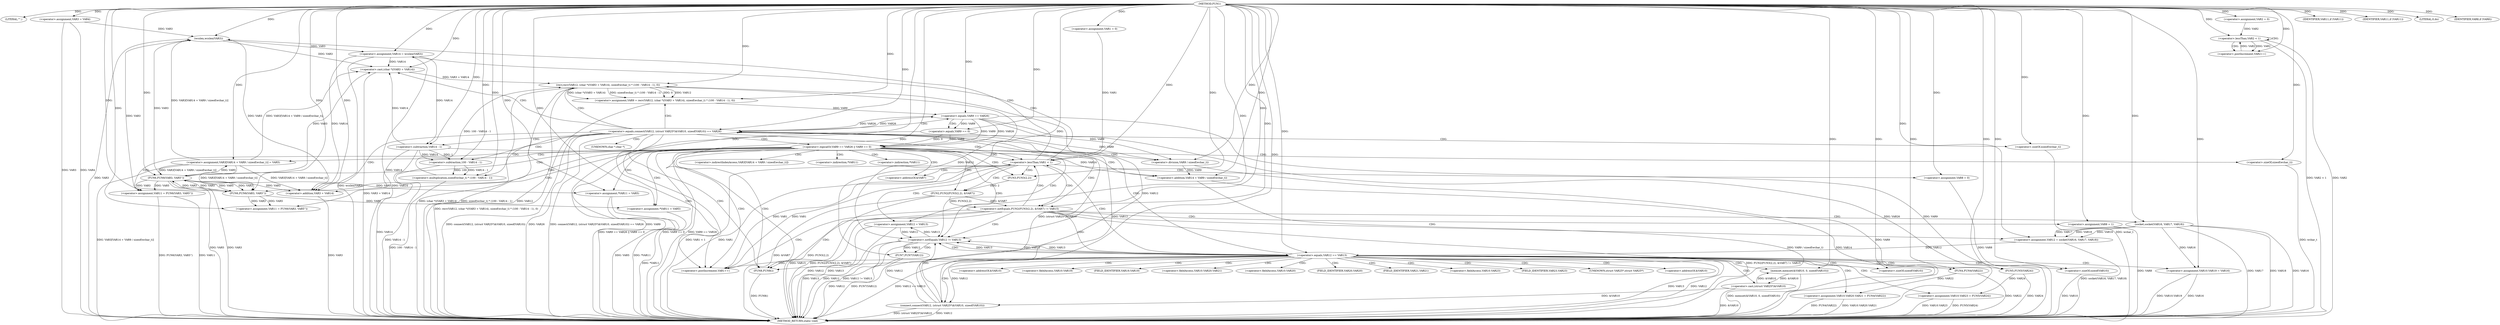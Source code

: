 digraph FUN1 {  
"1000100" [label = "(METHOD,FUN1)" ]
"1000287" [label = "(METHOD_RETURN,static void)" ]
"1000105" [label = "(LITERAL,\"\",)" ]
"1000106" [label = "(<operator>.assignment,VAR3 = VAR4)" ]
"1000110" [label = "(<operator>.assignment,VAR1 = 0)" ]
"1000113" [label = "(<operator>.lessThan,VAR1 < 1)" ]
"1000116" [label = "(<operator>.postIncrement,VAR1++)" ]
"1000122" [label = "(<operator>.assignment,VAR8 = 0)" ]
"1000129" [label = "(<operator>.assignment,VAR12 = VAR13)" ]
"1000133" [label = "(<operator>.assignment,VAR14 = wcslen(VAR3))" ]
"1000135" [label = "(wcslen,wcslen(VAR3))" ]
"1000140" [label = "(<operator>.notEquals,FUN2(FUN3(2,2), &VAR7) != VAR15)" ]
"1000141" [label = "(FUN2,FUN2(FUN3(2,2), &VAR7))" ]
"1000142" [label = "(FUN3,FUN3(2,2))" ]
"1000150" [label = "(<operator>.assignment,VAR8 = 1)" ]
"1000153" [label = "(<operator>.assignment,VAR12 = socket(VAR16, VAR17, VAR18))" ]
"1000155" [label = "(socket,socket(VAR16, VAR17, VAR18))" ]
"1000160" [label = "(<operator>.equals,VAR12 == VAR13)" ]
"1000165" [label = "(memset,memset(&VAR10, 0, sizeof(VAR10)))" ]
"1000169" [label = "(<operator>.sizeOf,sizeof(VAR10))" ]
"1000171" [label = "(<operator>.assignment,VAR10.VAR19 = VAR16)" ]
"1000176" [label = "(<operator>.assignment,VAR10.VAR20.VAR21 = FUN4(VAR22))" ]
"1000182" [label = "(FUN4,FUN4(VAR22))" ]
"1000184" [label = "(<operator>.assignment,VAR10.VAR23 = FUN5(VAR24))" ]
"1000188" [label = "(FUN5,FUN5(VAR24))" ]
"1000191" [label = "(<operator>.equals,connect(VAR12, (struct VAR25*)&VAR10, sizeof(VAR10)) == VAR26)" ]
"1000192" [label = "(connect,connect(VAR12, (struct VAR25*)&VAR10, sizeof(VAR10)))" ]
"1000194" [label = "(<operator>.cast,(struct VAR25*)&VAR10)" ]
"1000198" [label = "(<operator>.sizeOf,sizeof(VAR10))" ]
"1000203" [label = "(<operator>.assignment,VAR9 = recv(VAR12, (char *)(VAR3 + VAR14), sizeof(wchar_t) * (100 - VAR14 - 1), 0))" ]
"1000205" [label = "(recv,recv(VAR12, (char *)(VAR3 + VAR14), sizeof(wchar_t) * (100 - VAR14 - 1), 0))" ]
"1000207" [label = "(<operator>.cast,(char *)(VAR3 + VAR14))" ]
"1000209" [label = "(<operator>.addition,VAR3 + VAR14)" ]
"1000212" [label = "(<operator>.multiplication,sizeof(wchar_t) * (100 - VAR14 - 1))" ]
"1000213" [label = "(<operator>.sizeOf,sizeof(wchar_t))" ]
"1000215" [label = "(<operator>.subtraction,100 - VAR14 - 1)" ]
"1000217" [label = "(<operator>.subtraction,VAR14 - 1)" ]
"1000222" [label = "(<operator>.logicalOr,VAR9 == VAR26 || VAR9 == 0)" ]
"1000223" [label = "(<operator>.equals,VAR9 == VAR26)" ]
"1000226" [label = "(<operator>.equals,VAR9 == 0)" ]
"1000231" [label = "(<operator>.assignment,VAR3[VAR14 + VAR9 / sizeof(wchar_t)] = VAR5)" ]
"1000234" [label = "(<operator>.addition,VAR14 + VAR9 / sizeof(wchar_t))" ]
"1000236" [label = "(<operator>.division,VAR9 / sizeof(wchar_t))" ]
"1000238" [label = "(<operator>.sizeOf,sizeof(wchar_t))" ]
"1000241" [label = "(<operator>.assignment,VAR11 = FUN6(VAR3, VAR5''))" ]
"1000243" [label = "(FUN6,FUN6(VAR3, VAR5''))" ]
"1000247" [label = "(IDENTIFIER,VAR11,if (VAR11))" ]
"1000249" [label = "(<operator>.assignment,*VAR11 = VAR5)" ]
"1000253" [label = "(<operator>.assignment,VAR11 = FUN6(VAR3, VAR5''))" ]
"1000255" [label = "(FUN6,FUN6(VAR3, VAR5''))" ]
"1000259" [label = "(IDENTIFIER,VAR11,if (VAR11))" ]
"1000261" [label = "(<operator>.assignment,*VAR11 = VAR5)" ]
"1000265" [label = "(LITERAL,0,do)" ]
"1000267" [label = "(<operator>.notEquals,VAR12 != VAR13)" ]
"1000271" [label = "(FUN7,FUN7(VAR12))" ]
"1000274" [label = "(IDENTIFIER,VAR8,if (VAR8))" ]
"1000276" [label = "(FUN8,FUN8())" ]
"1000278" [label = "(<operator>.assignment,VAR2 = 0)" ]
"1000281" [label = "(<operator>.lessThan,VAR2 < 1)" ]
"1000284" [label = "(<operator>.postIncrement,VAR2++)" ]
"1000145" [label = "(<operator>.addressOf,&VAR7)" ]
"1000166" [label = "(<operator>.addressOf,&VAR10)" ]
"1000172" [label = "(<operator>.fieldAccess,VAR10.VAR19)" ]
"1000174" [label = "(FIELD_IDENTIFIER,VAR19,VAR19)" ]
"1000177" [label = "(<operator>.fieldAccess,VAR10.VAR20.VAR21)" ]
"1000178" [label = "(<operator>.fieldAccess,VAR10.VAR20)" ]
"1000180" [label = "(FIELD_IDENTIFIER,VAR20,VAR20)" ]
"1000181" [label = "(FIELD_IDENTIFIER,VAR21,VAR21)" ]
"1000185" [label = "(<operator>.fieldAccess,VAR10.VAR23)" ]
"1000187" [label = "(FIELD_IDENTIFIER,VAR23,VAR23)" ]
"1000195" [label = "(UNKNOWN,struct VAR25*,struct VAR25*)" ]
"1000196" [label = "(<operator>.addressOf,&VAR10)" ]
"1000208" [label = "(UNKNOWN,char *,char *)" ]
"1000232" [label = "(<operator>.indirectIndexAccess,VAR3[VAR14 + VAR9 / sizeof(wchar_t)])" ]
"1000250" [label = "(<operator>.indirection,*VAR11)" ]
"1000262" [label = "(<operator>.indirection,*VAR11)" ]
  "1000129" -> "1000287"  [ label = "DDG: VAR12"] 
  "1000184" -> "1000287"  [ label = "DDG: VAR10.VAR23"] 
  "1000253" -> "1000287"  [ label = "DDG: FUN6(VAR3, VAR5'')"] 
  "1000222" -> "1000287"  [ label = "DDG: VAR9 == 0"] 
  "1000176" -> "1000287"  [ label = "DDG: FUN4(VAR22)"] 
  "1000184" -> "1000287"  [ label = "DDG: FUN5(VAR24)"] 
  "1000171" -> "1000287"  [ label = "DDG: VAR10.VAR19"] 
  "1000141" -> "1000287"  [ label = "DDG: FUN3(2,2)"] 
  "1000223" -> "1000287"  [ label = "DDG: VAR26"] 
  "1000192" -> "1000287"  [ label = "DDG: (struct VAR25*)&VAR10"] 
  "1000226" -> "1000287"  [ label = "DDG: VAR9"] 
  "1000222" -> "1000287"  [ label = "DDG: VAR9 == VAR26"] 
  "1000106" -> "1000287"  [ label = "DDG: VAR4"] 
  "1000236" -> "1000287"  [ label = "DDG: VAR9"] 
  "1000207" -> "1000287"  [ label = "DDG: VAR3 + VAR14"] 
  "1000281" -> "1000287"  [ label = "DDG: VAR2"] 
  "1000209" -> "1000287"  [ label = "DDG: VAR3"] 
  "1000106" -> "1000287"  [ label = "DDG: VAR3"] 
  "1000234" -> "1000287"  [ label = "DDG: VAR9 / sizeof(wchar_t)"] 
  "1000150" -> "1000287"  [ label = "DDG: VAR8"] 
  "1000238" -> "1000287"  [ label = "DDG: wchar_t"] 
  "1000234" -> "1000287"  [ label = "DDG: VAR14"] 
  "1000191" -> "1000287"  [ label = "DDG: VAR26"] 
  "1000155" -> "1000287"  [ label = "DDG: VAR17"] 
  "1000215" -> "1000287"  [ label = "DDG: VAR14 - 1"] 
  "1000160" -> "1000287"  [ label = "DDG: VAR12 == VAR13"] 
  "1000213" -> "1000287"  [ label = "DDG: wchar_t"] 
  "1000253" -> "1000287"  [ label = "DDG: VAR11"] 
  "1000188" -> "1000287"  [ label = "DDG: VAR24"] 
  "1000113" -> "1000287"  [ label = "DDG: VAR1"] 
  "1000205" -> "1000287"  [ label = "DDG: VAR12"] 
  "1000122" -> "1000287"  [ label = "DDG: VAR8"] 
  "1000140" -> "1000287"  [ label = "DDG: FUN2(FUN3(2,2), &VAR7)"] 
  "1000267" -> "1000287"  [ label = "DDG: VAR13"] 
  "1000140" -> "1000287"  [ label = "DDG: FUN2(FUN3(2,2), &VAR7) != VAR15"] 
  "1000267" -> "1000287"  [ label = "DDG: VAR12"] 
  "1000153" -> "1000287"  [ label = "DDG: socket(VAR16, VAR17, VAR18)"] 
  "1000155" -> "1000287"  [ label = "DDG: VAR18"] 
  "1000267" -> "1000287"  [ label = "DDG: VAR12 != VAR13"] 
  "1000133" -> "1000287"  [ label = "DDG: VAR14"] 
  "1000191" -> "1000287"  [ label = "DDG: connect(VAR12, (struct VAR25*)&VAR10, sizeof(VAR10)) == VAR26"] 
  "1000261" -> "1000287"  [ label = "DDG: VAR5"] 
  "1000217" -> "1000287"  [ label = "DDG: VAR14"] 
  "1000222" -> "1000287"  [ label = "DDG: VAR9 == VAR26 || VAR9 == 0"] 
  "1000205" -> "1000287"  [ label = "DDG: (char *)(VAR3 + VAR14)"] 
  "1000276" -> "1000287"  [ label = "DDG: FUN8()"] 
  "1000205" -> "1000287"  [ label = "DDG: sizeof(wchar_t) * (100 - VAR14 - 1)"] 
  "1000261" -> "1000287"  [ label = "DDG: *VAR11"] 
  "1000198" -> "1000287"  [ label = "DDG: VAR10"] 
  "1000231" -> "1000287"  [ label = "DDG: VAR3[VAR14 + VAR9 / sizeof(wchar_t)]"] 
  "1000133" -> "1000287"  [ label = "DDG: wcslen(VAR3)"] 
  "1000192" -> "1000287"  [ label = "DDG: VAR12"] 
  "1000113" -> "1000287"  [ label = "DDG: VAR1 < 1"] 
  "1000281" -> "1000287"  [ label = "DDG: VAR2 < 1"] 
  "1000135" -> "1000287"  [ label = "DDG: VAR3"] 
  "1000141" -> "1000287"  [ label = "DDG: &VAR7"] 
  "1000212" -> "1000287"  [ label = "DDG: 100 - VAR14 - 1"] 
  "1000176" -> "1000287"  [ label = "DDG: VAR10.VAR20.VAR21"] 
  "1000255" -> "1000287"  [ label = "DDG: VAR5"] 
  "1000155" -> "1000287"  [ label = "DDG: VAR16"] 
  "1000249" -> "1000287"  [ label = "DDG: *VAR11"] 
  "1000271" -> "1000287"  [ label = "DDG: VAR12"] 
  "1000203" -> "1000287"  [ label = "DDG: recv(VAR12, (char *)(VAR3 + VAR14), sizeof(wchar_t) * (100 - VAR14 - 1), 0)"] 
  "1000255" -> "1000287"  [ label = "DDG: VAR3"] 
  "1000194" -> "1000287"  [ label = "DDG: &VAR10"] 
  "1000160" -> "1000287"  [ label = "DDG: VAR13"] 
  "1000140" -> "1000287"  [ label = "DDG: VAR15"] 
  "1000160" -> "1000287"  [ label = "DDG: VAR12"] 
  "1000271" -> "1000287"  [ label = "DDG: FUN7(VAR12)"] 
  "1000182" -> "1000287"  [ label = "DDG: VAR22"] 
  "1000191" -> "1000287"  [ label = "DDG: connect(VAR12, (struct VAR25*)&VAR10, sizeof(VAR10))"] 
  "1000171" -> "1000287"  [ label = "DDG: VAR16"] 
  "1000223" -> "1000287"  [ label = "DDG: VAR9"] 
  "1000129" -> "1000287"  [ label = "DDG: VAR13"] 
  "1000165" -> "1000287"  [ label = "DDG: memset(&VAR10, 0, sizeof(VAR10))"] 
  "1000100" -> "1000105"  [ label = "DDG: "] 
  "1000100" -> "1000106"  [ label = "DDG: "] 
  "1000100" -> "1000110"  [ label = "DDG: "] 
  "1000116" -> "1000113"  [ label = "DDG: VAR1"] 
  "1000110" -> "1000113"  [ label = "DDG: VAR1"] 
  "1000100" -> "1000113"  [ label = "DDG: "] 
  "1000113" -> "1000116"  [ label = "DDG: VAR1"] 
  "1000100" -> "1000116"  [ label = "DDG: "] 
  "1000100" -> "1000122"  [ label = "DDG: "] 
  "1000267" -> "1000129"  [ label = "DDG: VAR13"] 
  "1000100" -> "1000129"  [ label = "DDG: "] 
  "1000135" -> "1000133"  [ label = "DDG: VAR3"] 
  "1000100" -> "1000133"  [ label = "DDG: "] 
  "1000231" -> "1000135"  [ label = "DDG: VAR3[VAR14 + VAR9 / sizeof(wchar_t)]"] 
  "1000255" -> "1000135"  [ label = "DDG: VAR3"] 
  "1000106" -> "1000135"  [ label = "DDG: VAR3"] 
  "1000100" -> "1000135"  [ label = "DDG: "] 
  "1000141" -> "1000140"  [ label = "DDG: FUN3(2,2)"] 
  "1000141" -> "1000140"  [ label = "DDG: &VAR7"] 
  "1000142" -> "1000141"  [ label = "DDG: 2"] 
  "1000100" -> "1000142"  [ label = "DDG: "] 
  "1000100" -> "1000140"  [ label = "DDG: "] 
  "1000100" -> "1000150"  [ label = "DDG: "] 
  "1000155" -> "1000153"  [ label = "DDG: VAR16"] 
  "1000155" -> "1000153"  [ label = "DDG: VAR17"] 
  "1000155" -> "1000153"  [ label = "DDG: VAR18"] 
  "1000100" -> "1000153"  [ label = "DDG: "] 
  "1000100" -> "1000155"  [ label = "DDG: "] 
  "1000153" -> "1000160"  [ label = "DDG: VAR12"] 
  "1000100" -> "1000160"  [ label = "DDG: "] 
  "1000267" -> "1000160"  [ label = "DDG: VAR13"] 
  "1000194" -> "1000165"  [ label = "DDG: &VAR10"] 
  "1000100" -> "1000165"  [ label = "DDG: "] 
  "1000100" -> "1000169"  [ label = "DDG: "] 
  "1000155" -> "1000171"  [ label = "DDG: VAR16"] 
  "1000100" -> "1000171"  [ label = "DDG: "] 
  "1000182" -> "1000176"  [ label = "DDG: VAR22"] 
  "1000100" -> "1000182"  [ label = "DDG: "] 
  "1000188" -> "1000184"  [ label = "DDG: VAR24"] 
  "1000100" -> "1000188"  [ label = "DDG: "] 
  "1000192" -> "1000191"  [ label = "DDG: VAR12"] 
  "1000192" -> "1000191"  [ label = "DDG: (struct VAR25*)&VAR10"] 
  "1000160" -> "1000192"  [ label = "DDG: VAR12"] 
  "1000100" -> "1000192"  [ label = "DDG: "] 
  "1000194" -> "1000192"  [ label = "DDG: &VAR10"] 
  "1000165" -> "1000194"  [ label = "DDG: &VAR10"] 
  "1000100" -> "1000198"  [ label = "DDG: "] 
  "1000223" -> "1000191"  [ label = "DDG: VAR26"] 
  "1000100" -> "1000191"  [ label = "DDG: "] 
  "1000205" -> "1000203"  [ label = "DDG: VAR12"] 
  "1000205" -> "1000203"  [ label = "DDG: (char *)(VAR3 + VAR14)"] 
  "1000205" -> "1000203"  [ label = "DDG: sizeof(wchar_t) * (100 - VAR14 - 1)"] 
  "1000205" -> "1000203"  [ label = "DDG: 0"] 
  "1000100" -> "1000203"  [ label = "DDG: "] 
  "1000192" -> "1000205"  [ label = "DDG: VAR12"] 
  "1000100" -> "1000205"  [ label = "DDG: "] 
  "1000207" -> "1000205"  [ label = "DDG: VAR3 + VAR14"] 
  "1000231" -> "1000207"  [ label = "DDG: VAR3[VAR14 + VAR9 / sizeof(wchar_t)]"] 
  "1000135" -> "1000207"  [ label = "DDG: VAR3"] 
  "1000255" -> "1000207"  [ label = "DDG: VAR3"] 
  "1000100" -> "1000207"  [ label = "DDG: "] 
  "1000133" -> "1000207"  [ label = "DDG: VAR14"] 
  "1000217" -> "1000207"  [ label = "DDG: VAR14"] 
  "1000231" -> "1000209"  [ label = "DDG: VAR3[VAR14 + VAR9 / sizeof(wchar_t)]"] 
  "1000135" -> "1000209"  [ label = "DDG: VAR3"] 
  "1000255" -> "1000209"  [ label = "DDG: VAR3"] 
  "1000100" -> "1000209"  [ label = "DDG: "] 
  "1000133" -> "1000209"  [ label = "DDG: VAR14"] 
  "1000217" -> "1000209"  [ label = "DDG: VAR14"] 
  "1000212" -> "1000205"  [ label = "DDG: 100 - VAR14 - 1"] 
  "1000100" -> "1000212"  [ label = "DDG: "] 
  "1000100" -> "1000213"  [ label = "DDG: "] 
  "1000215" -> "1000212"  [ label = "DDG: 100"] 
  "1000215" -> "1000212"  [ label = "DDG: VAR14 - 1"] 
  "1000100" -> "1000215"  [ label = "DDG: "] 
  "1000217" -> "1000215"  [ label = "DDG: VAR14"] 
  "1000217" -> "1000215"  [ label = "DDG: 1"] 
  "1000100" -> "1000217"  [ label = "DDG: "] 
  "1000133" -> "1000217"  [ label = "DDG: VAR14"] 
  "1000223" -> "1000222"  [ label = "DDG: VAR9"] 
  "1000223" -> "1000222"  [ label = "DDG: VAR26"] 
  "1000203" -> "1000223"  [ label = "DDG: VAR9"] 
  "1000100" -> "1000223"  [ label = "DDG: "] 
  "1000191" -> "1000223"  [ label = "DDG: VAR26"] 
  "1000226" -> "1000222"  [ label = "DDG: VAR9"] 
  "1000226" -> "1000222"  [ label = "DDG: 0"] 
  "1000223" -> "1000226"  [ label = "DDG: VAR9"] 
  "1000100" -> "1000226"  [ label = "DDG: "] 
  "1000255" -> "1000231"  [ label = "DDG: VAR5"] 
  "1000100" -> "1000231"  [ label = "DDG: "] 
  "1000217" -> "1000234"  [ label = "DDG: VAR14"] 
  "1000100" -> "1000234"  [ label = "DDG: "] 
  "1000236" -> "1000234"  [ label = "DDG: VAR9"] 
  "1000226" -> "1000236"  [ label = "DDG: VAR9"] 
  "1000223" -> "1000236"  [ label = "DDG: VAR9"] 
  "1000100" -> "1000236"  [ label = "DDG: "] 
  "1000100" -> "1000238"  [ label = "DDG: "] 
  "1000243" -> "1000241"  [ label = "DDG: VAR3"] 
  "1000243" -> "1000241"  [ label = "DDG: VAR5"] 
  "1000100" -> "1000241"  [ label = "DDG: "] 
  "1000231" -> "1000243"  [ label = "DDG: VAR3[VAR14 + VAR9 / sizeof(wchar_t)]"] 
  "1000100" -> "1000243"  [ label = "DDG: "] 
  "1000135" -> "1000243"  [ label = "DDG: VAR3"] 
  "1000255" -> "1000243"  [ label = "DDG: VAR3"] 
  "1000255" -> "1000243"  [ label = "DDG: VAR5"] 
  "1000100" -> "1000247"  [ label = "DDG: "] 
  "1000243" -> "1000249"  [ label = "DDG: VAR5"] 
  "1000100" -> "1000249"  [ label = "DDG: "] 
  "1000255" -> "1000253"  [ label = "DDG: VAR3"] 
  "1000255" -> "1000253"  [ label = "DDG: VAR5"] 
  "1000100" -> "1000253"  [ label = "DDG: "] 
  "1000231" -> "1000255"  [ label = "DDG: VAR3[VAR14 + VAR9 / sizeof(wchar_t)]"] 
  "1000243" -> "1000255"  [ label = "DDG: VAR3"] 
  "1000100" -> "1000255"  [ label = "DDG: "] 
  "1000243" -> "1000255"  [ label = "DDG: VAR5"] 
  "1000100" -> "1000259"  [ label = "DDG: "] 
  "1000255" -> "1000261"  [ label = "DDG: VAR5"] 
  "1000100" -> "1000261"  [ label = "DDG: "] 
  "1000100" -> "1000265"  [ label = "DDG: "] 
  "1000129" -> "1000267"  [ label = "DDG: VAR12"] 
  "1000205" -> "1000267"  [ label = "DDG: VAR12"] 
  "1000192" -> "1000267"  [ label = "DDG: VAR12"] 
  "1000160" -> "1000267"  [ label = "DDG: VAR12"] 
  "1000100" -> "1000267"  [ label = "DDG: "] 
  "1000160" -> "1000267"  [ label = "DDG: VAR13"] 
  "1000267" -> "1000271"  [ label = "DDG: VAR12"] 
  "1000100" -> "1000271"  [ label = "DDG: "] 
  "1000100" -> "1000274"  [ label = "DDG: "] 
  "1000100" -> "1000276"  [ label = "DDG: "] 
  "1000100" -> "1000278"  [ label = "DDG: "] 
  "1000284" -> "1000281"  [ label = "DDG: VAR2"] 
  "1000278" -> "1000281"  [ label = "DDG: VAR2"] 
  "1000100" -> "1000281"  [ label = "DDG: "] 
  "1000281" -> "1000284"  [ label = "DDG: VAR2"] 
  "1000100" -> "1000284"  [ label = "DDG: "] 
  "1000113" -> "1000142"  [ label = "CDG: "] 
  "1000113" -> "1000141"  [ label = "CDG: "] 
  "1000113" -> "1000133"  [ label = "CDG: "] 
  "1000113" -> "1000122"  [ label = "CDG: "] 
  "1000113" -> "1000145"  [ label = "CDG: "] 
  "1000113" -> "1000135"  [ label = "CDG: "] 
  "1000113" -> "1000129"  [ label = "CDG: "] 
  "1000113" -> "1000140"  [ label = "CDG: "] 
  "1000140" -> "1000150"  [ label = "CDG: "] 
  "1000140" -> "1000160"  [ label = "CDG: "] 
  "1000140" -> "1000153"  [ label = "CDG: "] 
  "1000140" -> "1000155"  [ label = "CDG: "] 
  "1000140" -> "1000116"  [ label = "CDG: "] 
  "1000140" -> "1000113"  [ label = "CDG: "] 
  "1000140" -> "1000267"  [ label = "CDG: "] 
  "1000140" -> "1000276"  [ label = "CDG: "] 
  "1000160" -> "1000174"  [ label = "CDG: "] 
  "1000160" -> "1000191"  [ label = "CDG: "] 
  "1000160" -> "1000182"  [ label = "CDG: "] 
  "1000160" -> "1000166"  [ label = "CDG: "] 
  "1000160" -> "1000180"  [ label = "CDG: "] 
  "1000160" -> "1000165"  [ label = "CDG: "] 
  "1000160" -> "1000188"  [ label = "CDG: "] 
  "1000160" -> "1000194"  [ label = "CDG: "] 
  "1000160" -> "1000192"  [ label = "CDG: "] 
  "1000160" -> "1000176"  [ label = "CDG: "] 
  "1000160" -> "1000198"  [ label = "CDG: "] 
  "1000160" -> "1000187"  [ label = "CDG: "] 
  "1000160" -> "1000185"  [ label = "CDG: "] 
  "1000160" -> "1000195"  [ label = "CDG: "] 
  "1000160" -> "1000172"  [ label = "CDG: "] 
  "1000160" -> "1000169"  [ label = "CDG: "] 
  "1000160" -> "1000196"  [ label = "CDG: "] 
  "1000160" -> "1000178"  [ label = "CDG: "] 
  "1000160" -> "1000171"  [ label = "CDG: "] 
  "1000160" -> "1000184"  [ label = "CDG: "] 
  "1000160" -> "1000177"  [ label = "CDG: "] 
  "1000160" -> "1000181"  [ label = "CDG: "] 
  "1000160" -> "1000116"  [ label = "CDG: "] 
  "1000160" -> "1000113"  [ label = "CDG: "] 
  "1000160" -> "1000267"  [ label = "CDG: "] 
  "1000160" -> "1000276"  [ label = "CDG: "] 
  "1000191" -> "1000208"  [ label = "CDG: "] 
  "1000191" -> "1000222"  [ label = "CDG: "] 
  "1000191" -> "1000217"  [ label = "CDG: "] 
  "1000191" -> "1000213"  [ label = "CDG: "] 
  "1000191" -> "1000212"  [ label = "CDG: "] 
  "1000191" -> "1000215"  [ label = "CDG: "] 
  "1000191" -> "1000207"  [ label = "CDG: "] 
  "1000191" -> "1000203"  [ label = "CDG: "] 
  "1000191" -> "1000205"  [ label = "CDG: "] 
  "1000191" -> "1000209"  [ label = "CDG: "] 
  "1000191" -> "1000223"  [ label = "CDG: "] 
  "1000191" -> "1000116"  [ label = "CDG: "] 
  "1000191" -> "1000113"  [ label = "CDG: "] 
  "1000191" -> "1000267"  [ label = "CDG: "] 
  "1000191" -> "1000276"  [ label = "CDG: "] 
  "1000222" -> "1000238"  [ label = "CDG: "] 
  "1000222" -> "1000255"  [ label = "CDG: "] 
  "1000222" -> "1000243"  [ label = "CDG: "] 
  "1000222" -> "1000236"  [ label = "CDG: "] 
  "1000222" -> "1000232"  [ label = "CDG: "] 
  "1000222" -> "1000234"  [ label = "CDG: "] 
  "1000222" -> "1000253"  [ label = "CDG: "] 
  "1000222" -> "1000231"  [ label = "CDG: "] 
  "1000222" -> "1000241"  [ label = "CDG: "] 
  "1000222" -> "1000261"  [ label = "CDG: "] 
  "1000222" -> "1000262"  [ label = "CDG: "] 
  "1000222" -> "1000250"  [ label = "CDG: "] 
  "1000222" -> "1000249"  [ label = "CDG: "] 
  "1000222" -> "1000142"  [ label = "CDG: "] 
  "1000222" -> "1000141"  [ label = "CDG: "] 
  "1000222" -> "1000116"  [ label = "CDG: "] 
  "1000222" -> "1000145"  [ label = "CDG: "] 
  "1000222" -> "1000113"  [ label = "CDG: "] 
  "1000222" -> "1000267"  [ label = "CDG: "] 
  "1000222" -> "1000140"  [ label = "CDG: "] 
  "1000222" -> "1000276"  [ label = "CDG: "] 
  "1000223" -> "1000226"  [ label = "CDG: "] 
  "1000267" -> "1000271"  [ label = "CDG: "] 
  "1000281" -> "1000281"  [ label = "CDG: "] 
  "1000281" -> "1000284"  [ label = "CDG: "] 
}
